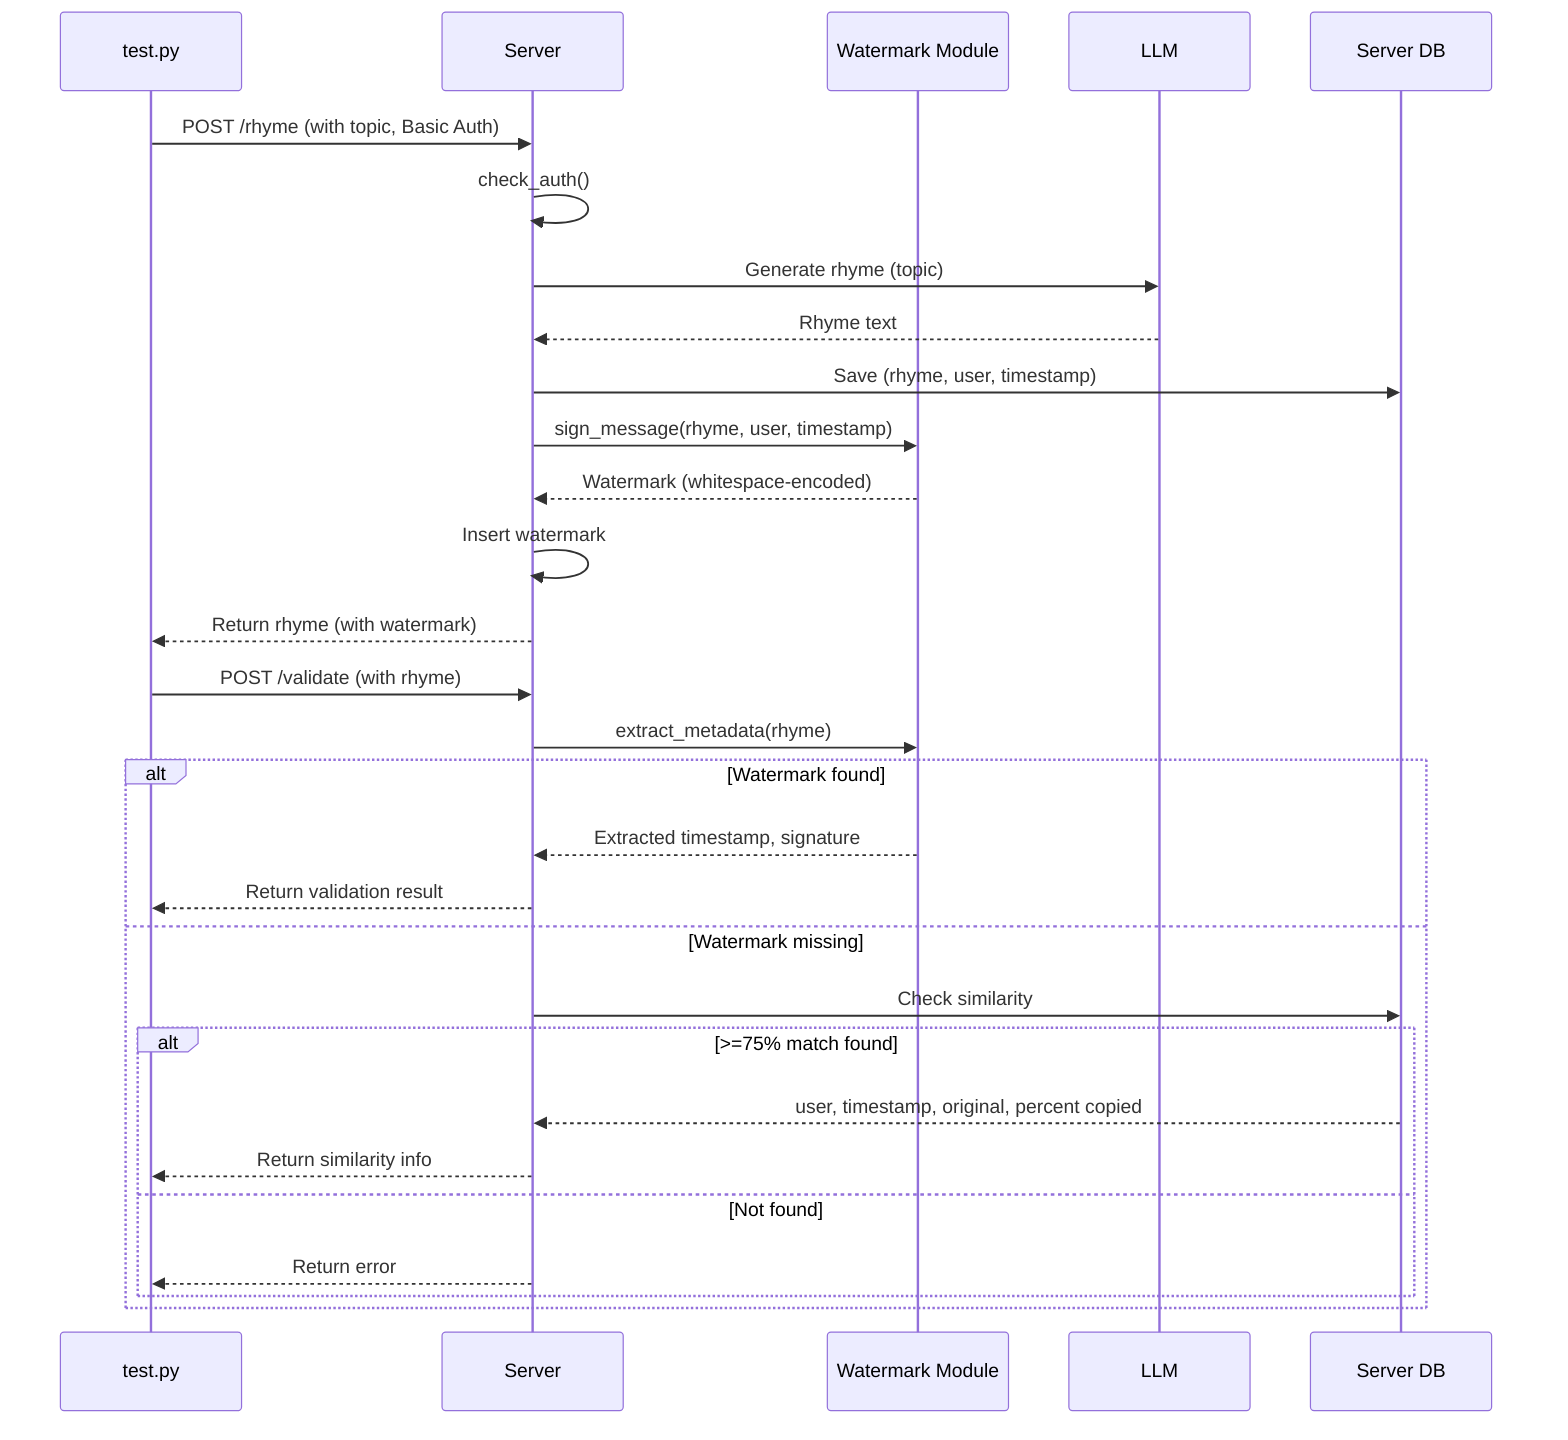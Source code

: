 sequenceDiagram
    participant TestScript as test.py
    participant Server as Server
    participant Watermark as Watermark Module
    participant Ollama as LLM
    participant DB as Server DB

    TestScript->>Server: POST /rhyme (with topic, Basic Auth)
    Server->>Server: check_auth()
    Server->>Ollama: Generate rhyme (topic)
    Ollama-->>Server: Rhyme text
    Server->>DB: Save (rhyme, user, timestamp)
    Server->>Watermark: sign_message(rhyme, user, timestamp)
    Watermark-->>Server: Watermark (whitespace-encoded)
    Server->>Server: Insert watermark
    Server-->>TestScript: Return rhyme (with watermark)

    TestScript->>Server: POST /validate (with rhyme)
    Server->>Watermark: extract_metadata(rhyme)
    alt Watermark found
        Watermark-->>Server: Extracted timestamp, signature
        Server-->>TestScript: Return validation result
    else Watermark missing
        Server->>DB: Check similarity
        alt >=75% match found
            DB-->>Server: user, timestamp, original, percent copied
            Server-->>TestScript: Return similarity info
        else Not found
            Server-->>TestScript: Return error
        end
    end